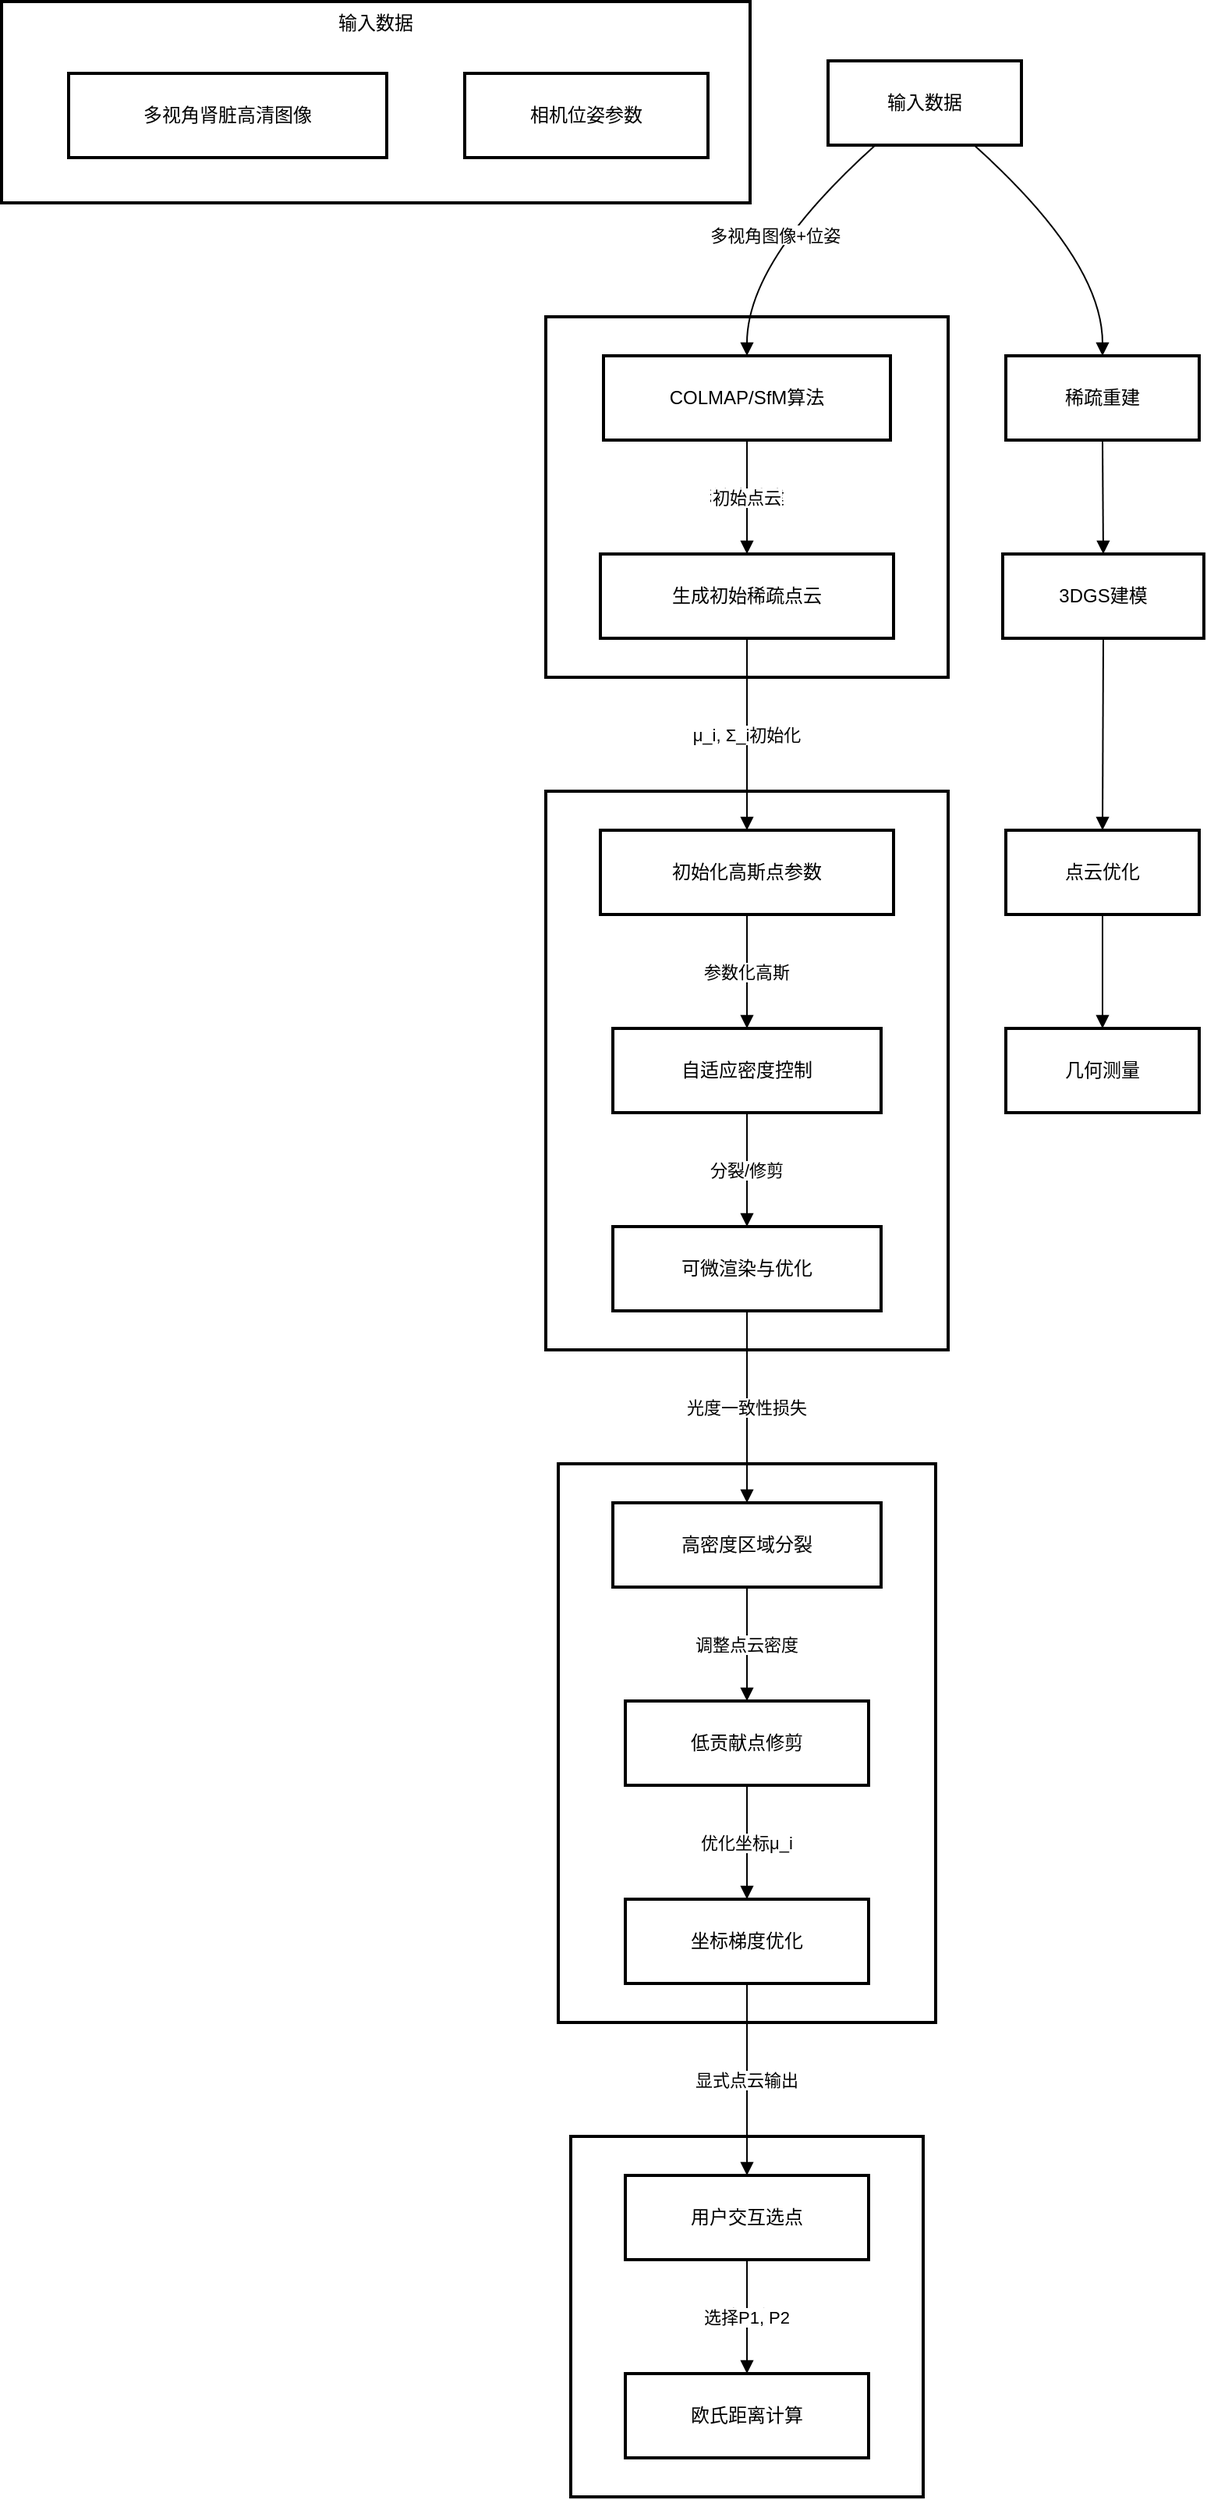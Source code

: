 <mxfile version="27.0.5">
  <diagram name="第 1 页" id="AozTTRz2d2Jdi7lLlSef">
    <mxGraphModel dx="2066" dy="1140" grid="1" gridSize="10" guides="1" tooltips="1" connect="1" arrows="1" fold="1" page="1" pageScale="1" pageWidth="827" pageHeight="1169" math="0" shadow="0">
      <root>
        <mxCell id="0" />
        <mxCell id="1" parent="0" />
        <mxCell id="cHHEZfBLSV4DBNPNlgIl-1" value="几何测量" style="whiteSpace=wrap;strokeWidth=2;" vertex="1" parent="1">
          <mxGeometry x="385" y="1388" width="226" height="231" as="geometry" />
        </mxCell>
        <mxCell id="cHHEZfBLSV4DBNPNlgIl-2" value="点云优化" style="whiteSpace=wrap;strokeWidth=2;" vertex="1" parent="1">
          <mxGeometry x="377" y="957" width="242" height="358" as="geometry" />
        </mxCell>
        <mxCell id="cHHEZfBLSV4DBNPNlgIl-3" value="3DGS建模" style="whiteSpace=wrap;strokeWidth=2;" vertex="1" parent="1">
          <mxGeometry x="369" y="526" width="258" height="358" as="geometry" />
        </mxCell>
        <mxCell id="cHHEZfBLSV4DBNPNlgIl-4" value="稀疏重建" style="whiteSpace=wrap;strokeWidth=2;" vertex="1" parent="1">
          <mxGeometry x="369" y="222" width="258" height="231" as="geometry" />
        </mxCell>
        <mxCell id="cHHEZfBLSV4DBNPNlgIl-5" value="输入数据" style="whiteSpace=wrap;strokeWidth=2;verticalAlign=top;" vertex="1" parent="1">
          <mxGeometry x="20" y="20" width="480" height="129" as="geometry" />
        </mxCell>
        <mxCell id="cHHEZfBLSV4DBNPNlgIl-6" value="多视角肾脏高清图像" style="whiteSpace=wrap;strokeWidth=2;" vertex="1" parent="cHHEZfBLSV4DBNPNlgIl-5">
          <mxGeometry x="43" y="46" width="204" height="54" as="geometry" />
        </mxCell>
        <mxCell id="cHHEZfBLSV4DBNPNlgIl-7" value="相机位姿参数" style="whiteSpace=wrap;strokeWidth=2;" vertex="1" parent="cHHEZfBLSV4DBNPNlgIl-5">
          <mxGeometry x="297" y="46" width="156" height="54" as="geometry" />
        </mxCell>
        <mxCell id="cHHEZfBLSV4DBNPNlgIl-8" value="输入数据" style="whiteSpace=wrap;strokeWidth=2;" vertex="1" parent="1">
          <mxGeometry x="550" y="58" width="124" height="54" as="geometry" />
        </mxCell>
        <mxCell id="cHHEZfBLSV4DBNPNlgIl-9" value="稀疏重建" style="whiteSpace=wrap;strokeWidth=2;" vertex="1" parent="1">
          <mxGeometry x="664" y="247" width="124" height="54" as="geometry" />
        </mxCell>
        <mxCell id="cHHEZfBLSV4DBNPNlgIl-10" value="3DGS建模" style="whiteSpace=wrap;strokeWidth=2;" vertex="1" parent="1">
          <mxGeometry x="662" y="374" width="129" height="54" as="geometry" />
        </mxCell>
        <mxCell id="cHHEZfBLSV4DBNPNlgIl-11" value="点云优化" style="whiteSpace=wrap;strokeWidth=2;" vertex="1" parent="1">
          <mxGeometry x="664" y="551" width="124" height="54" as="geometry" />
        </mxCell>
        <mxCell id="cHHEZfBLSV4DBNPNlgIl-12" value="几何测量" style="whiteSpace=wrap;strokeWidth=2;" vertex="1" parent="1">
          <mxGeometry x="664" y="678" width="124" height="54" as="geometry" />
        </mxCell>
        <mxCell id="cHHEZfBLSV4DBNPNlgIl-13" value="COLMAP/SfM算法" style="whiteSpace=wrap;strokeWidth=2;" vertex="1" parent="1">
          <mxGeometry x="406" y="247" width="184" height="54" as="geometry" />
        </mxCell>
        <mxCell id="cHHEZfBLSV4DBNPNlgIl-14" value="生成初始稀疏点云" style="whiteSpace=wrap;strokeWidth=2;" vertex="1" parent="1">
          <mxGeometry x="404" y="374" width="188" height="54" as="geometry" />
        </mxCell>
        <mxCell id="cHHEZfBLSV4DBNPNlgIl-15" value="初始化高斯点参数" style="whiteSpace=wrap;strokeWidth=2;" vertex="1" parent="1">
          <mxGeometry x="404" y="551" width="188" height="54" as="geometry" />
        </mxCell>
        <mxCell id="cHHEZfBLSV4DBNPNlgIl-16" value="自适应密度控制" style="whiteSpace=wrap;strokeWidth=2;" vertex="1" parent="1">
          <mxGeometry x="412" y="678" width="172" height="54" as="geometry" />
        </mxCell>
        <mxCell id="cHHEZfBLSV4DBNPNlgIl-17" value="可微渲染与优化" style="whiteSpace=wrap;strokeWidth=2;" vertex="1" parent="1">
          <mxGeometry x="412" y="805" width="172" height="54" as="geometry" />
        </mxCell>
        <mxCell id="cHHEZfBLSV4DBNPNlgIl-18" value="高密度区域分裂" style="whiteSpace=wrap;strokeWidth=2;" vertex="1" parent="1">
          <mxGeometry x="412" y="982" width="172" height="54" as="geometry" />
        </mxCell>
        <mxCell id="cHHEZfBLSV4DBNPNlgIl-19" value="低贡献点修剪" style="whiteSpace=wrap;strokeWidth=2;" vertex="1" parent="1">
          <mxGeometry x="420" y="1109" width="156" height="54" as="geometry" />
        </mxCell>
        <mxCell id="cHHEZfBLSV4DBNPNlgIl-20" value="坐标梯度优化" style="whiteSpace=wrap;strokeWidth=2;" vertex="1" parent="1">
          <mxGeometry x="420" y="1236" width="156" height="54" as="geometry" />
        </mxCell>
        <mxCell id="cHHEZfBLSV4DBNPNlgIl-21" value="用户交互选点" style="whiteSpace=wrap;strokeWidth=2;" vertex="1" parent="1">
          <mxGeometry x="420" y="1413" width="156" height="54" as="geometry" />
        </mxCell>
        <mxCell id="cHHEZfBLSV4DBNPNlgIl-22" value="欧氏距离计算" style="whiteSpace=wrap;strokeWidth=2;" vertex="1" parent="1">
          <mxGeometry x="420" y="1540" width="156" height="54" as="geometry" />
        </mxCell>
        <mxCell id="cHHEZfBLSV4DBNPNlgIl-23" value="" style="curved=1;startArrow=none;endArrow=block;exitX=0.75;exitY=0.99;entryX=0.5;entryY=0;rounded=0;" edge="1" parent="1" source="cHHEZfBLSV4DBNPNlgIl-8" target="cHHEZfBLSV4DBNPNlgIl-9">
          <mxGeometry relative="1" as="geometry">
            <Array as="points">
              <mxPoint x="726" y="186" />
            </Array>
          </mxGeometry>
        </mxCell>
        <mxCell id="cHHEZfBLSV4DBNPNlgIl-24" value="" style="curved=1;startArrow=none;endArrow=block;exitX=0.5;exitY=1;entryX=0.5;entryY=0;rounded=0;" edge="1" parent="1" source="cHHEZfBLSV4DBNPNlgIl-9" target="cHHEZfBLSV4DBNPNlgIl-10">
          <mxGeometry relative="1" as="geometry">
            <Array as="points" />
          </mxGeometry>
        </mxCell>
        <mxCell id="cHHEZfBLSV4DBNPNlgIl-25" value="" style="curved=1;startArrow=none;endArrow=block;exitX=0.5;exitY=1;entryX=0.5;entryY=0;rounded=0;" edge="1" parent="1" source="cHHEZfBLSV4DBNPNlgIl-10" target="cHHEZfBLSV4DBNPNlgIl-11">
          <mxGeometry relative="1" as="geometry">
            <Array as="points" />
          </mxGeometry>
        </mxCell>
        <mxCell id="cHHEZfBLSV4DBNPNlgIl-26" value="" style="curved=1;startArrow=none;endArrow=block;exitX=0.5;exitY=1;entryX=0.5;entryY=0;rounded=0;" edge="1" parent="1" source="cHHEZfBLSV4DBNPNlgIl-11" target="cHHEZfBLSV4DBNPNlgIl-12">
          <mxGeometry relative="1" as="geometry">
            <Array as="points" />
          </mxGeometry>
        </mxCell>
        <mxCell id="cHHEZfBLSV4DBNPNlgIl-27" value="多视角图像+位姿" style="curved=1;startArrow=none;endArrow=block;exitX=0.25;exitY=0.99;entryX=0.5;entryY=0;rounded=0;" edge="1" parent="1" source="cHHEZfBLSV4DBNPNlgIl-8" target="cHHEZfBLSV4DBNPNlgIl-13">
          <mxGeometry relative="1" as="geometry">
            <Array as="points">
              <mxPoint x="498" y="186" />
            </Array>
          </mxGeometry>
        </mxCell>
        <mxCell id="cHHEZfBLSV4DBNPNlgIl-28" value="初始点云" style="curved=1;startArrow=none;endArrow=block;exitX=0.5;exitY=1;entryX=0.5;entryY=0;rounded=0;" edge="1" parent="1" source="cHHEZfBLSV4DBNPNlgIl-13" target="cHHEZfBLSV4DBNPNlgIl-14">
          <mxGeometry relative="1" as="geometry">
            <Array as="points" />
          </mxGeometry>
        </mxCell>
        <mxCell id="cHHEZfBLSV4DBNPNlgIl-29" value="μ_i, Σ_i初始化" style="curved=1;startArrow=none;endArrow=block;exitX=0.5;exitY=1;entryX=0.5;entryY=0;rounded=0;" edge="1" parent="1" source="cHHEZfBLSV4DBNPNlgIl-14" target="cHHEZfBLSV4DBNPNlgIl-15">
          <mxGeometry relative="1" as="geometry">
            <Array as="points" />
          </mxGeometry>
        </mxCell>
        <mxCell id="cHHEZfBLSV4DBNPNlgIl-30" value="参数化高斯" style="curved=1;startArrow=none;endArrow=block;exitX=0.5;exitY=1;entryX=0.5;entryY=0;rounded=0;" edge="1" parent="1" source="cHHEZfBLSV4DBNPNlgIl-15" target="cHHEZfBLSV4DBNPNlgIl-16">
          <mxGeometry relative="1" as="geometry">
            <Array as="points" />
          </mxGeometry>
        </mxCell>
        <mxCell id="cHHEZfBLSV4DBNPNlgIl-31" value="分裂/修剪" style="curved=1;startArrow=none;endArrow=block;exitX=0.5;exitY=1;entryX=0.5;entryY=0;rounded=0;" edge="1" parent="1" source="cHHEZfBLSV4DBNPNlgIl-16" target="cHHEZfBLSV4DBNPNlgIl-17">
          <mxGeometry relative="1" as="geometry">
            <Array as="points" />
          </mxGeometry>
        </mxCell>
        <mxCell id="cHHEZfBLSV4DBNPNlgIl-32" value="光度一致性损失" style="curved=1;startArrow=none;endArrow=block;exitX=0.5;exitY=1;entryX=0.5;entryY=0;rounded=0;" edge="1" parent="1" source="cHHEZfBLSV4DBNPNlgIl-17" target="cHHEZfBLSV4DBNPNlgIl-18">
          <mxGeometry relative="1" as="geometry">
            <Array as="points" />
          </mxGeometry>
        </mxCell>
        <mxCell id="cHHEZfBLSV4DBNPNlgIl-33" value="调整点云密度" style="curved=1;startArrow=none;endArrow=block;exitX=0.5;exitY=1;entryX=0.5;entryY=0;rounded=0;" edge="1" parent="1" source="cHHEZfBLSV4DBNPNlgIl-18" target="cHHEZfBLSV4DBNPNlgIl-19">
          <mxGeometry relative="1" as="geometry">
            <Array as="points" />
          </mxGeometry>
        </mxCell>
        <mxCell id="cHHEZfBLSV4DBNPNlgIl-34" value="优化坐标μ_i" style="curved=1;startArrow=none;endArrow=block;exitX=0.5;exitY=1;entryX=0.5;entryY=0;rounded=0;" edge="1" parent="1" source="cHHEZfBLSV4DBNPNlgIl-19" target="cHHEZfBLSV4DBNPNlgIl-20">
          <mxGeometry relative="1" as="geometry">
            <Array as="points" />
          </mxGeometry>
        </mxCell>
        <mxCell id="cHHEZfBLSV4DBNPNlgIl-35" value="显式点云输出" style="curved=1;startArrow=none;endArrow=block;exitX=0.5;exitY=1;entryX=0.5;entryY=0;rounded=0;" edge="1" parent="1" source="cHHEZfBLSV4DBNPNlgIl-20" target="cHHEZfBLSV4DBNPNlgIl-21">
          <mxGeometry relative="1" as="geometry">
            <Array as="points" />
          </mxGeometry>
        </mxCell>
        <mxCell id="cHHEZfBLSV4DBNPNlgIl-36" value="选择P1, P2" style="curved=1;startArrow=none;endArrow=block;exitX=0.5;exitY=1;entryX=0.5;entryY=0;rounded=0;" edge="1" parent="1" source="cHHEZfBLSV4DBNPNlgIl-21" target="cHHEZfBLSV4DBNPNlgIl-22">
          <mxGeometry relative="1" as="geometry">
            <Array as="points" />
          </mxGeometry>
        </mxCell>
      </root>
    </mxGraphModel>
  </diagram>
</mxfile>
